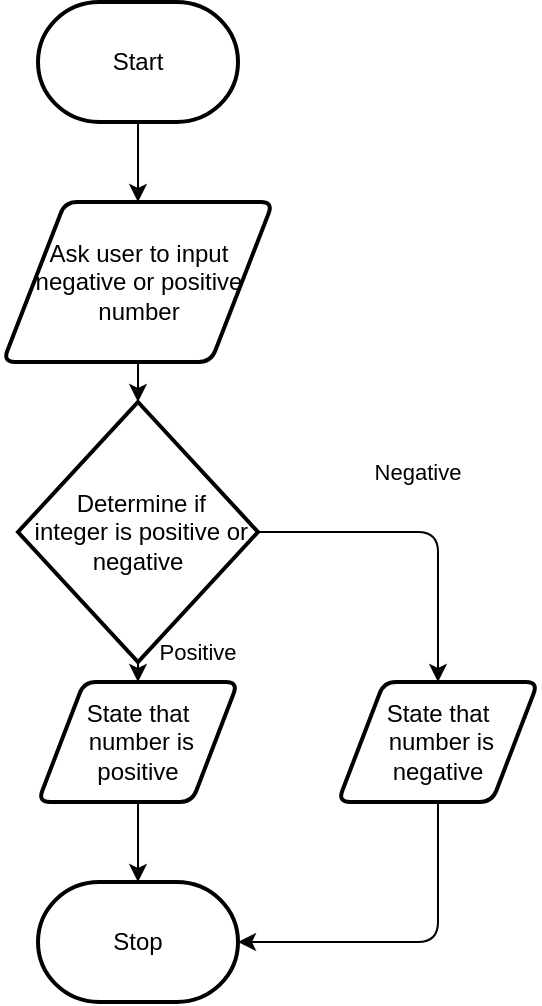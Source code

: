 <mxfile>
    <diagram id="9XMHfS2Rfj3UKd8_VGT6" name="Page-1">
        <mxGraphModel dx="594" dy="529" grid="1" gridSize="10" guides="1" tooltips="1" connect="1" arrows="1" fold="1" page="1" pageScale="1" pageWidth="827" pageHeight="1169" math="0" shadow="0">
            <root>
                <mxCell id="0"/>
                <mxCell id="1" parent="0"/>
                <mxCell id="2" style="edgeStyle=none;html=1;entryX=0.5;entryY=0;entryDx=0;entryDy=0;" edge="1" parent="1" source="3">
                    <mxGeometry relative="1" as="geometry">
                        <mxPoint x="90" y="130" as="targetPoint"/>
                    </mxGeometry>
                </mxCell>
                <mxCell id="3" value="Start" style="strokeWidth=2;html=1;shape=mxgraph.flowchart.terminator;whiteSpace=wrap;" vertex="1" parent="1">
                    <mxGeometry x="40" y="30" width="100" height="60" as="geometry"/>
                </mxCell>
                <mxCell id="4" style="edgeStyle=none;html=1;entryX=0.5;entryY=0;entryDx=0;entryDy=0;entryPerimeter=0;" edge="1" parent="1" target="7">
                    <mxGeometry relative="1" as="geometry">
                        <mxPoint x="90" y="210" as="sourcePoint"/>
                    </mxGeometry>
                </mxCell>
                <mxCell id="5" style="edgeStyle=none;html=1;" edge="1" parent="1" source="7" target="9">
                    <mxGeometry relative="1" as="geometry">
                        <mxPoint x="240" y="440" as="targetPoint"/>
                        <Array as="points">
                            <mxPoint x="240" y="295"/>
                        </Array>
                    </mxGeometry>
                </mxCell>
                <mxCell id="6" style="edgeStyle=none;html=1;entryX=0.5;entryY=0;entryDx=0;entryDy=0;" edge="1" parent="1" source="7" target="11">
                    <mxGeometry relative="1" as="geometry"/>
                </mxCell>
                <mxCell id="7" value="&amp;nbsp;Determine if&lt;br&gt;&amp;nbsp;integer is positive or negative" style="strokeWidth=2;html=1;shape=mxgraph.flowchart.decision;whiteSpace=wrap;" vertex="1" parent="1">
                    <mxGeometry x="30" y="230" width="120" height="130" as="geometry"/>
                </mxCell>
                <mxCell id="8" style="edgeStyle=none;html=1;fontSize=11;entryX=1;entryY=0.5;entryDx=0;entryDy=0;entryPerimeter=0;" edge="1" parent="1" source="9" target="12">
                    <mxGeometry relative="1" as="geometry">
                        <mxPoint x="240" y="560" as="targetPoint"/>
                        <Array as="points">
                            <mxPoint x="240" y="500"/>
                        </Array>
                    </mxGeometry>
                </mxCell>
                <mxCell id="9" value="State that&lt;br&gt;&amp;nbsp;number is negative" style="shape=parallelogram;html=1;strokeWidth=2;perimeter=parallelogramPerimeter;whiteSpace=wrap;rounded=1;arcSize=12;size=0.23;" vertex="1" parent="1">
                    <mxGeometry x="190" y="370" width="100" height="60" as="geometry"/>
                </mxCell>
                <mxCell id="10" style="edgeStyle=none;html=1;entryX=0.5;entryY=0;entryDx=0;entryDy=0;entryPerimeter=0;fontSize=11;" edge="1" parent="1" source="11" target="12">
                    <mxGeometry relative="1" as="geometry"/>
                </mxCell>
                <mxCell id="11" value="State that&lt;br&gt;&amp;nbsp;number is positive" style="shape=parallelogram;html=1;strokeWidth=2;perimeter=parallelogramPerimeter;whiteSpace=wrap;rounded=1;arcSize=12;size=0.23;" vertex="1" parent="1">
                    <mxGeometry x="40" y="370" width="100" height="60" as="geometry"/>
                </mxCell>
                <mxCell id="12" value="Stop" style="strokeWidth=2;html=1;shape=mxgraph.flowchart.terminator;whiteSpace=wrap;" vertex="1" parent="1">
                    <mxGeometry x="40" y="470" width="100" height="60" as="geometry"/>
                </mxCell>
                <mxCell id="13" value="Positive" style="text;html=1;strokeColor=none;fillColor=none;align=center;verticalAlign=middle;whiteSpace=wrap;rounded=0;fontSize=11;" vertex="1" parent="1">
                    <mxGeometry x="90" y="340" width="60" height="30" as="geometry"/>
                </mxCell>
                <mxCell id="14" value="Negative" style="text;html=1;strokeColor=none;fillColor=none;align=center;verticalAlign=middle;whiteSpace=wrap;rounded=0;fontSize=11;" vertex="1" parent="1">
                    <mxGeometry x="200" y="250" width="60" height="30" as="geometry"/>
                </mxCell>
                <mxCell id="28" value="Ask user to input negative or positive number" style="shape=parallelogram;html=1;strokeWidth=2;perimeter=parallelogramPerimeter;whiteSpace=wrap;rounded=1;arcSize=12;size=0.23;" vertex="1" parent="1">
                    <mxGeometry x="22.5" y="130" width="135" height="80" as="geometry"/>
                </mxCell>
            </root>
        </mxGraphModel>
    </diagram>
</mxfile>